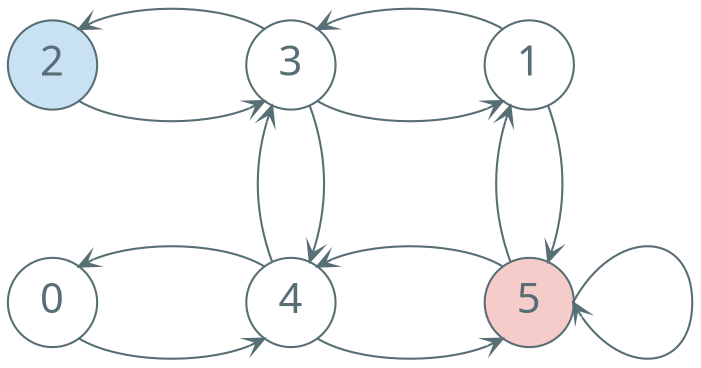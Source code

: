 digraph g {
    graph [ranksep=1 nodesep=1]
    node [shape=circle color="#586e75" fontcolor="#586e75" fontsize=20 fontname="EBG, fzlz"]
    edge [arrowhead=vee color="#586e75" fontcolor="#268bd2" arrowsize=0.8]
    rankdir=LR
    bgcolor="transparent"

    0 -> 4 -> 0

    {1, 4} -> 5
    5 -> {1, 4}
    5:e -> 5:e

    2 -> 3 -> 1 -> 3 -> 2

    3 -> 4 -> 3

    5 [fillcolor="#dc322f3f", style=filled]
    2 [fillcolor="#268bd23f", style=filled]

    {rank = same; 0; 2;}
    {rank = same; 3; 4;}
    {rank = same; 1; 5;}
}
